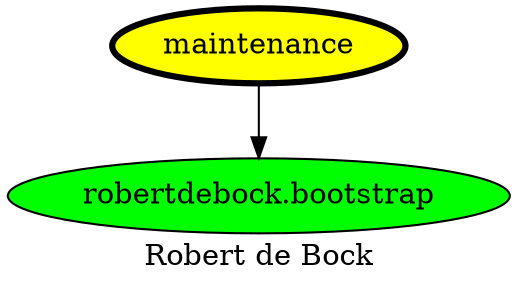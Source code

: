 digraph PhiloDilemma {
  label = "Robert de Bock" ;
  overlap=false
  {
    "maintenance" [fillcolor=yellow style=filled penwidth=3]
    "robertdebock.bootstrap" [fillcolor=green style=filled]
  }
  "maintenance" -> "robertdebock.bootstrap"
}
